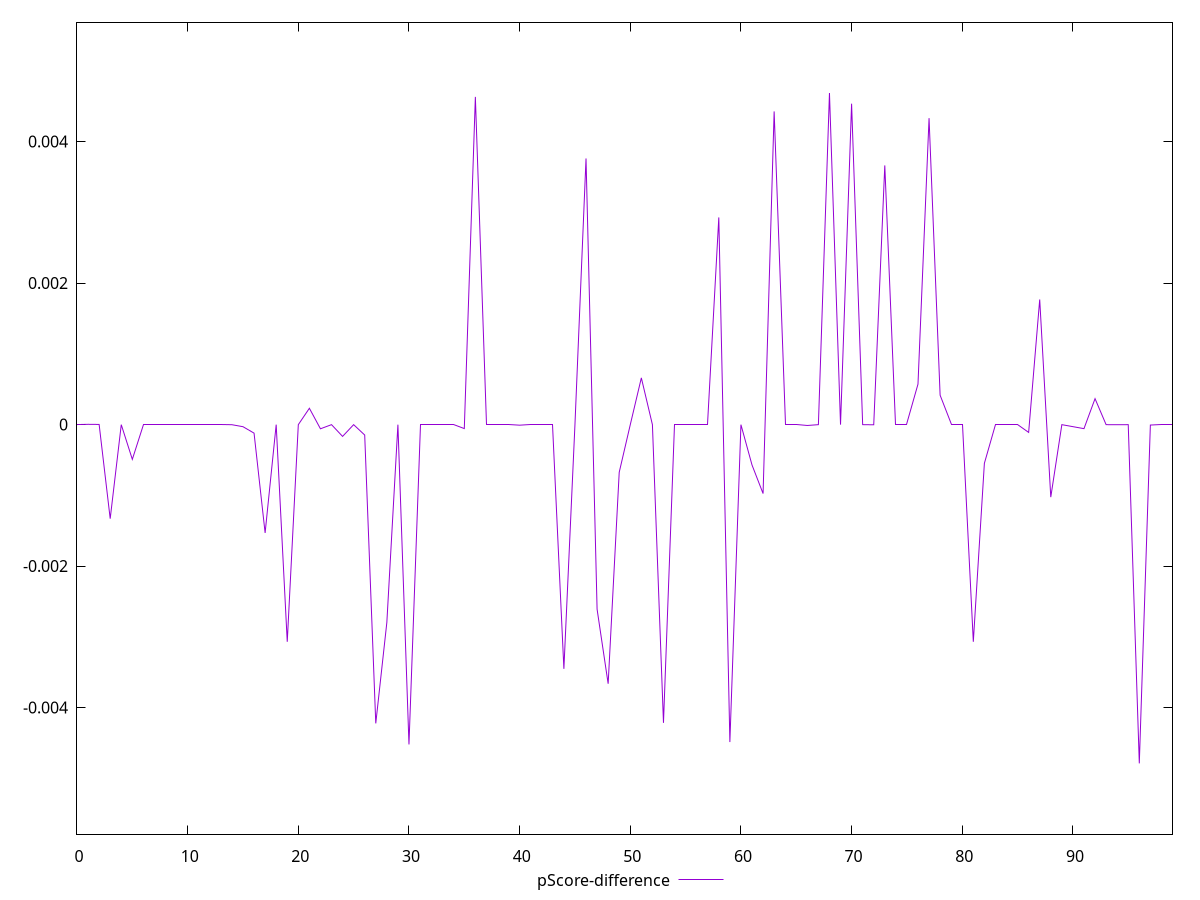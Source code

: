 reset

$pScoreDifference <<EOF
0 8.097401177353802e-7
1 0.000004004394517309606
2 0.0000025052003485570573
3 -0.0013295946020026594
4 -6.619511143668433e-7
5 -0.0004911388041499709
6 -6.619511143668433e-7
7 -6.619511143668433e-7
8 -6.619511143668433e-7
9 -6.619511143668433e-7
10 -6.619511143668433e-7
11 -6.619511143668433e-7
12 -6.619511143668433e-7
13 -6.619511143668433e-7
14 -0.0000015017039896036977
15 -0.000029491603855902326
16 -0.0001205244174697917
17 -0.0015309438258742647
18 -6.619511143668433e-7
19 -0.003069656763404316
20 -6.619511143668433e-7
21 0.00023089967116618482
22 -0.00005907320514930703
23 -6.619511143668433e-7
24 -0.00016663951511830533
25 -6.619511143668433e-7
26 -0.0001473674719303375
27 -0.004223104538718936
28 -0.002797632513793946
29 -6.619511143668433e-7
30 -0.004520706310601863
31 -6.619511143668433e-7
32 -6.619511143668433e-7
33 -6.619511143668433e-7
34 -6.619511143668433e-7
35 -0.00005603230741435539
36 0.004631825929297451
37 -6.619511143668433e-7
38 -6.619511143668433e-7
39 -6.619511143668433e-7
40 -0.000008116369283328595
41 -6.619511143668433e-7
42 -6.619511143668433e-7
43 -6.619511143668433e-7
44 -0.0034520396869563985
45 -6.619511143668433e-7
46 0.0037617786586381374
47 -0.0026093578830648223
48 -0.0036625746298688533
49 -0.000673813781605137
50 -6.619511143668433e-7
51 0.0006605577170090138
52 -6.619511143668433e-7
53 -0.004215306227154492
54 -6.619511143668433e-7
55 -6.619511143668433e-7
56 -6.619511143668433e-7
57 -6.619511143668433e-7
58 0.0029280016333547154
59 -0.004486930659260091
60 -6.619511143668433e-7
61 -0.0005703572331440254
62 -0.0009745772217075732
63 0.004426532654649096
64 -6.619511143668433e-7
65 -6.619511143668433e-7
66 -0.000012269268536035938
67 -6.619511143668433e-7
68 0.004686399544377551
69 -6.619511143668433e-7
70 0.004535927629125136
71 -6.619511143668433e-7
72 -0.0000025688024520853503
73 0.0036636706139584474
74 -6.619511143668433e-7
75 -6.619511143668433e-7
76 0.0005722649666859425
77 0.004331530896944047
78 0.0004158027724444624
79 -6.619511143668433e-7
80 -6.619511143668433e-7
81 -0.003069656763404316
82 -0.0005469355732532488
83 -6.619511143668433e-7
84 -6.619511143668433e-7
85 -6.619511143668433e-7
86 -0.00011033426445239414
87 0.0017680864844630273
88 -0.0010250663512356706
89 -6.619511143668433e-7
91 -0.000057156863348284404
92 0.0003666358486321686
93 -6.619511143668433e-7
94 -0.0000017519278445732311
95 -6.619511143668433e-7
96 -0.004788301669226613
97 -0.000006189251727350964
98 -6.619511143668433e-7
99 -6.619511143668433e-7
EOF

set key outside below
set xrange [0:99]
set yrange [-0.005788301669226613:0.005686399544377551]
set trange [-0.005788301669226613:0.005686399544377551]
set terminal svg size 640, 500 enhanced background rgb 'white'
set output "report/report_00029_2021-02-24T13-36-40.390Z/estimated-input-latency/samples/card/pScore-difference/values.svg"

plot $pScoreDifference title "pScore-difference" with line

reset
